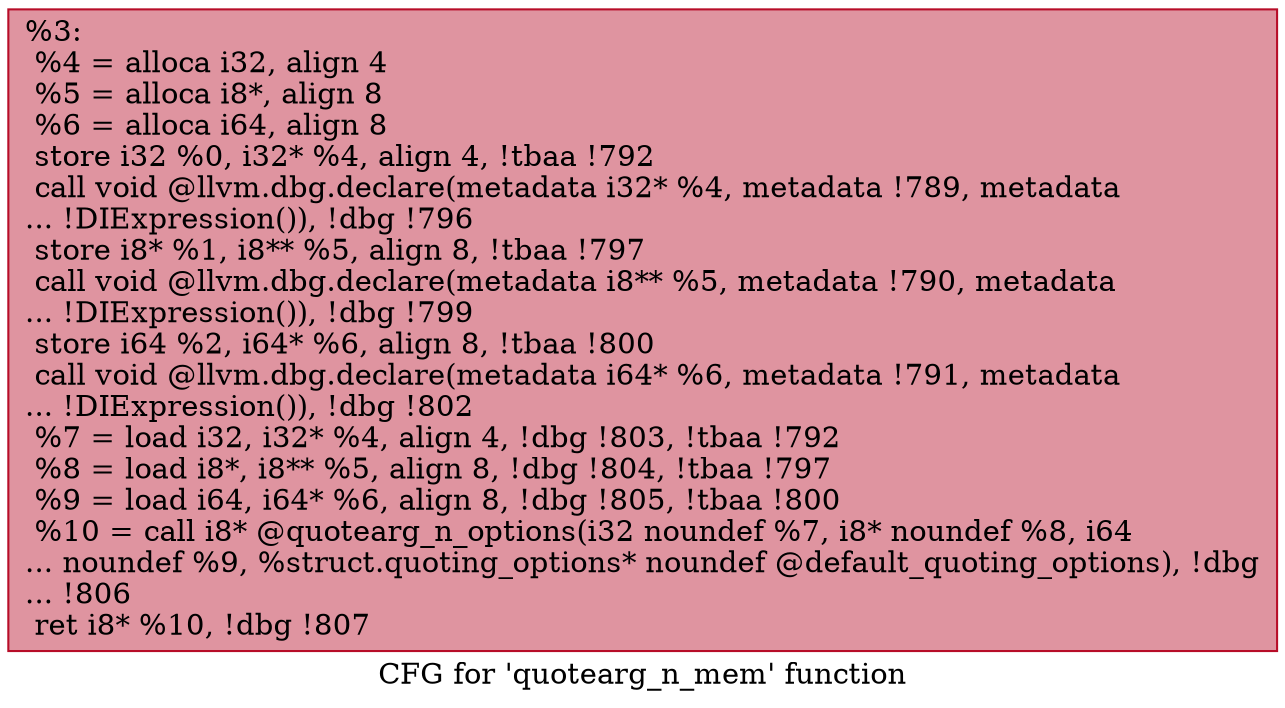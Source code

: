digraph "CFG for 'quotearg_n_mem' function" {
	label="CFG for 'quotearg_n_mem' function";

	Node0x18234a0 [shape=record,color="#b70d28ff", style=filled, fillcolor="#b70d2870",label="{%3:\l  %4 = alloca i32, align 4\l  %5 = alloca i8*, align 8\l  %6 = alloca i64, align 8\l  store i32 %0, i32* %4, align 4, !tbaa !792\l  call void @llvm.dbg.declare(metadata i32* %4, metadata !789, metadata\l... !DIExpression()), !dbg !796\l  store i8* %1, i8** %5, align 8, !tbaa !797\l  call void @llvm.dbg.declare(metadata i8** %5, metadata !790, metadata\l... !DIExpression()), !dbg !799\l  store i64 %2, i64* %6, align 8, !tbaa !800\l  call void @llvm.dbg.declare(metadata i64* %6, metadata !791, metadata\l... !DIExpression()), !dbg !802\l  %7 = load i32, i32* %4, align 4, !dbg !803, !tbaa !792\l  %8 = load i8*, i8** %5, align 8, !dbg !804, !tbaa !797\l  %9 = load i64, i64* %6, align 8, !dbg !805, !tbaa !800\l  %10 = call i8* @quotearg_n_options(i32 noundef %7, i8* noundef %8, i64\l... noundef %9, %struct.quoting_options* noundef @default_quoting_options), !dbg\l... !806\l  ret i8* %10, !dbg !807\l}"];
}
